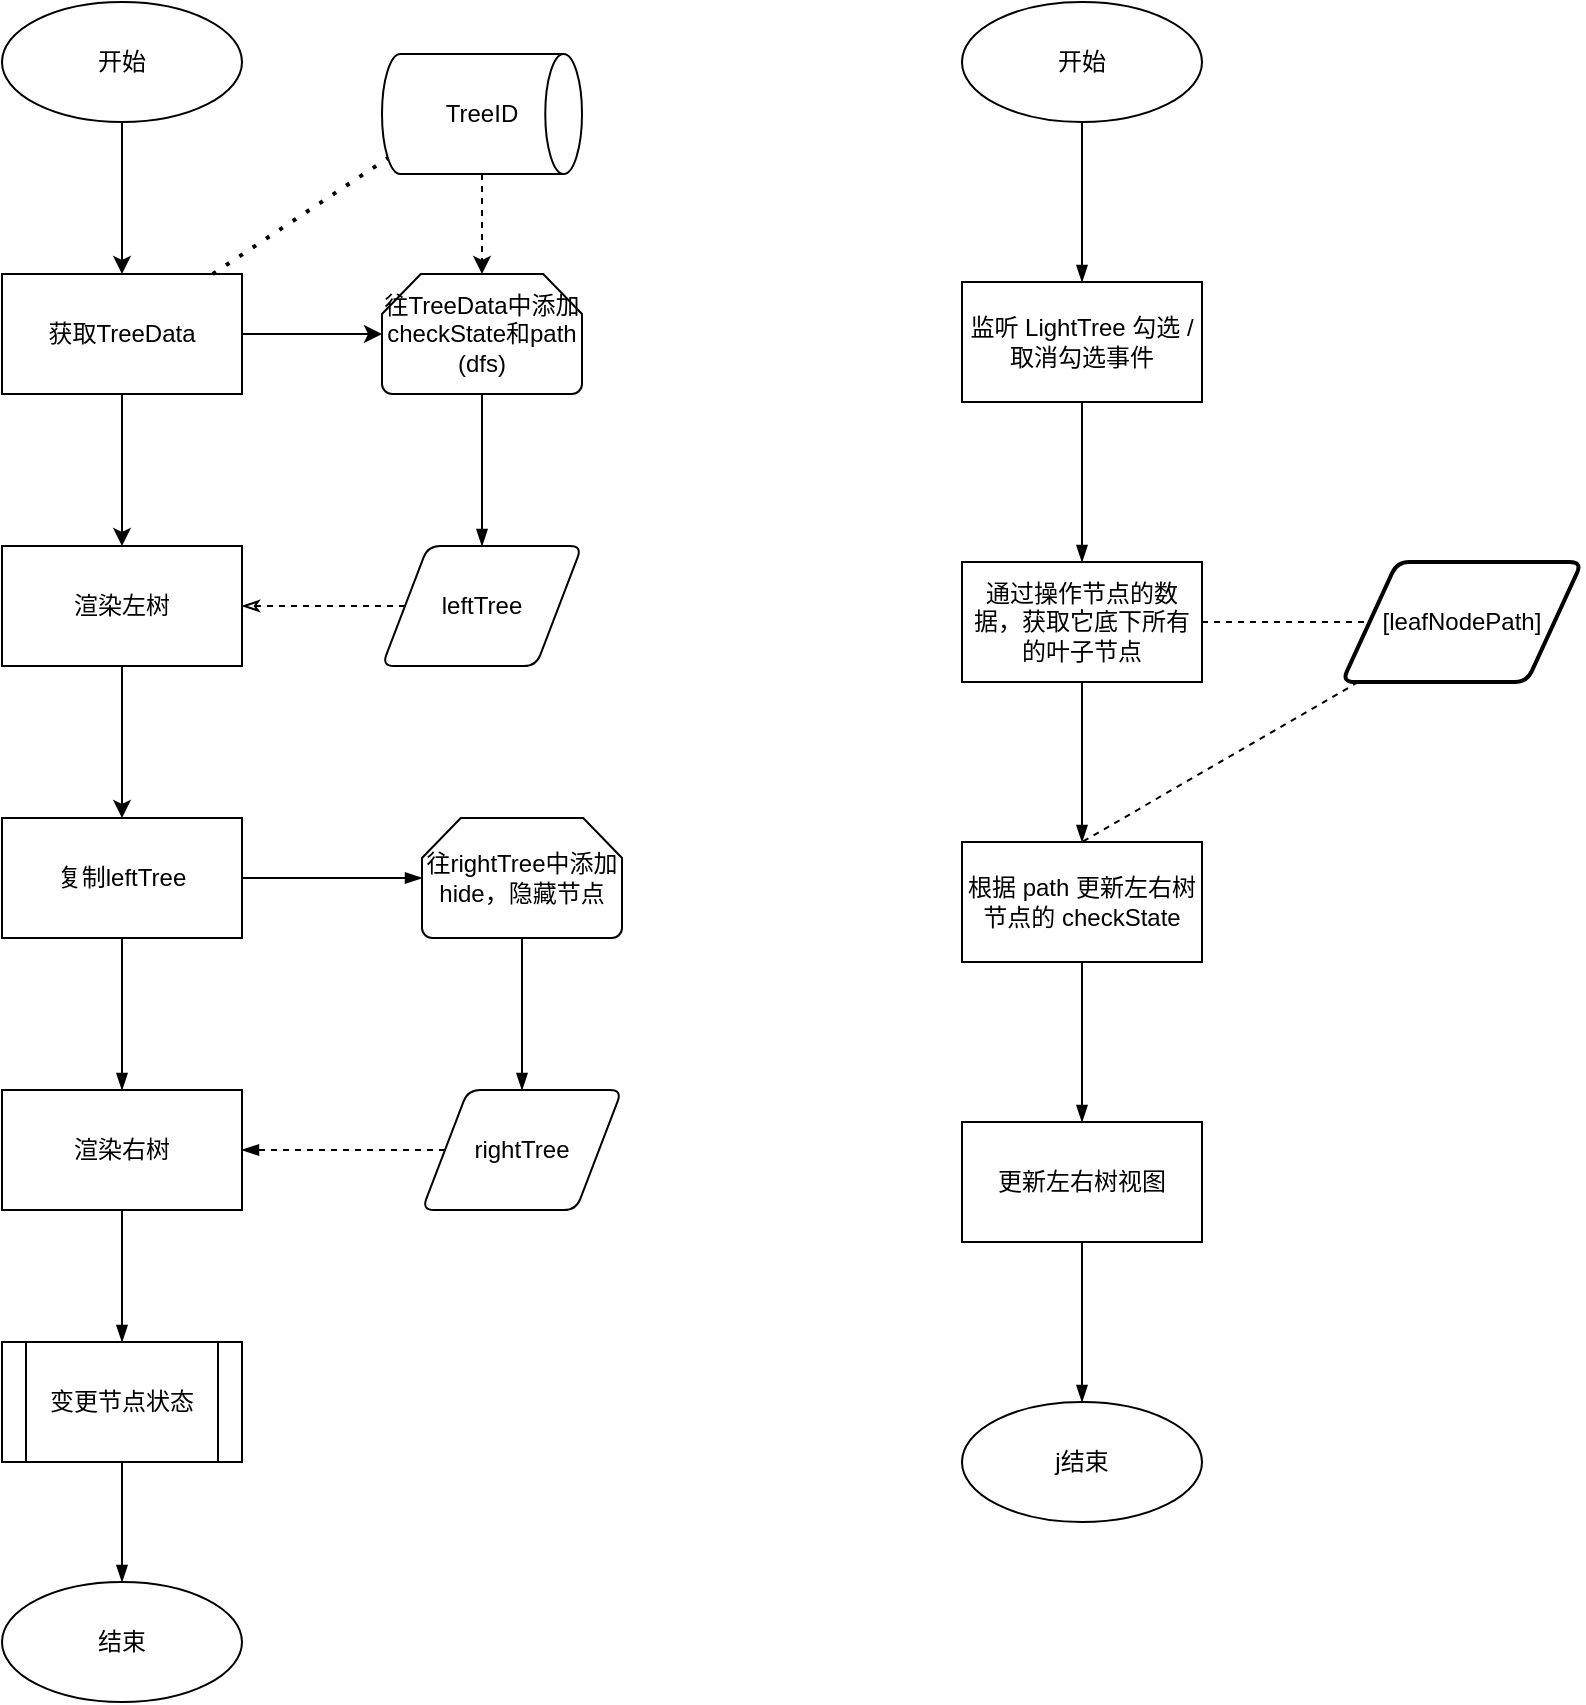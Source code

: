 <mxfile version="16.6.1" type="github" pages="3">
  <diagram id="j1KhcMk5d8YrrO3JOCNG" name="流程图">
    <mxGraphModel dx="1422" dy="762" grid="1" gridSize="10" guides="1" tooltips="1" connect="1" arrows="1" fold="1" page="1" pageScale="1" pageWidth="827" pageHeight="1169" math="0" shadow="0">
      <root>
        <mxCell id="0" />
        <mxCell id="1" parent="0" />
        <mxCell id="PoRlrT8lTsVCPJHmS7ri-5" value="" style="edgeStyle=orthogonalEdgeStyle;rounded=0;orthogonalLoop=1;jettySize=auto;html=1;" parent="1" source="PoRlrT8lTsVCPJHmS7ri-3" target="PoRlrT8lTsVCPJHmS7ri-4" edge="1">
          <mxGeometry relative="1" as="geometry" />
        </mxCell>
        <mxCell id="PoRlrT8lTsVCPJHmS7ri-3" value="开始" style="ellipse;whiteSpace=wrap;html=1;align=center;newEdgeStyle={&quot;edgeStyle&quot;:&quot;entityRelationEdgeStyle&quot;,&quot;startArrow&quot;:&quot;none&quot;,&quot;endArrow&quot;:&quot;none&quot;,&quot;segment&quot;:10,&quot;curved&quot;:1};treeFolding=1;treeMoving=1;fontFamily=Helvetica;fontSize=12;fontColor=rgb(0, 0, 0);strokeColor=rgb(0, 0, 0);fillColor=rgb(255, 255, 255);" parent="1" vertex="1">
          <mxGeometry x="160" y="70" width="120" height="60" as="geometry" />
        </mxCell>
        <mxCell id="PoRlrT8lTsVCPJHmS7ri-13" value="" style="edgeStyle=orthogonalEdgeStyle;rounded=0;orthogonalLoop=1;jettySize=auto;html=1;" parent="1" source="PoRlrT8lTsVCPJHmS7ri-4" target="PoRlrT8lTsVCPJHmS7ri-12" edge="1">
          <mxGeometry relative="1" as="geometry" />
        </mxCell>
        <mxCell id="2I-WM9mytzwpsGj2aSwz-2" value="" style="edgeStyle=orthogonalEdgeStyle;rounded=0;orthogonalLoop=1;jettySize=auto;html=1;" edge="1" parent="1" source="PoRlrT8lTsVCPJHmS7ri-4" target="2I-WM9mytzwpsGj2aSwz-5">
          <mxGeometry relative="1" as="geometry">
            <mxPoint x="360" y="240" as="targetPoint" />
          </mxGeometry>
        </mxCell>
        <mxCell id="PoRlrT8lTsVCPJHmS7ri-4" value="获取TreeData" style="whiteSpace=wrap;html=1;" parent="1" vertex="1">
          <mxGeometry x="160" y="206" width="120" height="60" as="geometry" />
        </mxCell>
        <mxCell id="4qclpJWFvZXqjJmkNgJn-2" value="" style="edgeStyle=orthogonalEdgeStyle;rounded=0;orthogonalLoop=1;jettySize=auto;html=1;" parent="1" source="PoRlrT8lTsVCPJHmS7ri-12" target="4qclpJWFvZXqjJmkNgJn-1" edge="1">
          <mxGeometry relative="1" as="geometry" />
        </mxCell>
        <mxCell id="PoRlrT8lTsVCPJHmS7ri-12" value="渲染左树" style="whiteSpace=wrap;html=1;" parent="1" vertex="1">
          <mxGeometry x="160" y="342" width="120" height="60" as="geometry" />
        </mxCell>
        <mxCell id="2I-WM9mytzwpsGj2aSwz-29" value="" style="edgeStyle=orthogonalEdgeStyle;rounded=0;orthogonalLoop=1;jettySize=auto;html=1;endArrow=blockThin;endFill=1;" edge="1" parent="1" source="4qclpJWFvZXqjJmkNgJn-1" target="2I-WM9mytzwpsGj2aSwz-27">
          <mxGeometry relative="1" as="geometry" />
        </mxCell>
        <mxCell id="2I-WM9mytzwpsGj2aSwz-37" value="" style="edgeStyle=orthogonalEdgeStyle;rounded=0;orthogonalLoop=1;jettySize=auto;html=1;endArrow=blockThin;endFill=1;" edge="1" parent="1" source="4qclpJWFvZXqjJmkNgJn-1" target="2I-WM9mytzwpsGj2aSwz-36">
          <mxGeometry relative="1" as="geometry" />
        </mxCell>
        <mxCell id="4qclpJWFvZXqjJmkNgJn-1" value="复制leftTree" style="whiteSpace=wrap;html=1;" parent="1" vertex="1">
          <mxGeometry x="160" y="478" width="120" height="60" as="geometry" />
        </mxCell>
        <mxCell id="4qclpJWFvZXqjJmkNgJn-3" value="结束" style="ellipse;whiteSpace=wrap;html=1;" parent="1" vertex="1">
          <mxGeometry x="160" y="860" width="120" height="60" as="geometry" />
        </mxCell>
        <mxCell id="2I-WM9mytzwpsGj2aSwz-4" value="" style="edgeStyle=orthogonalEdgeStyle;rounded=0;orthogonalLoop=1;jettySize=auto;html=1;dashed=1;strokeWidth=1;" edge="1" parent="1" source="2I-WM9mytzwpsGj2aSwz-3" target="2I-WM9mytzwpsGj2aSwz-5">
          <mxGeometry relative="1" as="geometry">
            <mxPoint x="410" y="206" as="targetPoint" />
          </mxGeometry>
        </mxCell>
        <mxCell id="2I-WM9mytzwpsGj2aSwz-3" value="TreeID" style="strokeWidth=1;html=1;shape=mxgraph.flowchart.direct_data;whiteSpace=wrap;" vertex="1" parent="1">
          <mxGeometry x="350" y="96" width="100" height="60" as="geometry" />
        </mxCell>
        <mxCell id="2I-WM9mytzwpsGj2aSwz-32" value="" style="edgeStyle=orthogonalEdgeStyle;rounded=0;orthogonalLoop=1;jettySize=auto;html=1;endArrow=blockThin;endFill=1;strokeWidth=1;" edge="1" parent="1" source="2I-WM9mytzwpsGj2aSwz-5" target="2I-WM9mytzwpsGj2aSwz-31">
          <mxGeometry relative="1" as="geometry" />
        </mxCell>
        <mxCell id="2I-WM9mytzwpsGj2aSwz-5" value="往TreeData中添加checkState和path (dfs)" style="strokeWidth=1;html=1;shape=mxgraph.flowchart.loop_limit;whiteSpace=wrap;" vertex="1" parent="1">
          <mxGeometry x="350" y="206" width="100" height="60" as="geometry" />
        </mxCell>
        <mxCell id="2I-WM9mytzwpsGj2aSwz-27" value="渲染右树" style="rounded=0;whiteSpace=wrap;html=1;sketch=0;" vertex="1" parent="1">
          <mxGeometry x="160" y="614" width="120" height="60" as="geometry" />
        </mxCell>
        <mxCell id="2I-WM9mytzwpsGj2aSwz-33" value="" style="edgeStyle=orthogonalEdgeStyle;rounded=0;orthogonalLoop=1;jettySize=auto;html=1;endArrow=classicThin;endFill=0;dashed=1;" edge="1" parent="1" source="2I-WM9mytzwpsGj2aSwz-31" target="PoRlrT8lTsVCPJHmS7ri-12">
          <mxGeometry relative="1" as="geometry" />
        </mxCell>
        <mxCell id="2I-WM9mytzwpsGj2aSwz-31" value="leftTree" style="shape=parallelogram;html=1;strokeWidth=1;perimeter=parallelogramPerimeter;whiteSpace=wrap;rounded=1;arcSize=12;size=0.23;sketch=0;" vertex="1" parent="1">
          <mxGeometry x="350" y="342" width="100" height="60" as="geometry" />
        </mxCell>
        <mxCell id="2I-WM9mytzwpsGj2aSwz-39" value="" style="edgeStyle=orthogonalEdgeStyle;rounded=0;orthogonalLoop=1;jettySize=auto;html=1;endArrow=blockThin;endFill=1;strokeWidth=1;" edge="1" parent="1" source="2I-WM9mytzwpsGj2aSwz-36" target="2I-WM9mytzwpsGj2aSwz-38">
          <mxGeometry relative="1" as="geometry" />
        </mxCell>
        <mxCell id="2I-WM9mytzwpsGj2aSwz-36" value="往rightTree中添加hide，隐藏节点" style="strokeWidth=1;html=1;shape=mxgraph.flowchart.loop_limit;whiteSpace=wrap;sketch=0;" vertex="1" parent="1">
          <mxGeometry x="370" y="478" width="100" height="60" as="geometry" />
        </mxCell>
        <mxCell id="2I-WM9mytzwpsGj2aSwz-40" value="" style="edgeStyle=orthogonalEdgeStyle;rounded=0;orthogonalLoop=1;jettySize=auto;html=1;endArrow=blockThin;endFill=1;dashed=1;" edge="1" parent="1" source="2I-WM9mytzwpsGj2aSwz-38" target="2I-WM9mytzwpsGj2aSwz-27">
          <mxGeometry relative="1" as="geometry" />
        </mxCell>
        <mxCell id="2I-WM9mytzwpsGj2aSwz-38" value="rightTree" style="shape=parallelogram;html=1;strokeWidth=1;perimeter=parallelogramPerimeter;whiteSpace=wrap;rounded=1;arcSize=12;size=0.23;sketch=0;" vertex="1" parent="1">
          <mxGeometry x="370" y="614" width="100" height="60" as="geometry" />
        </mxCell>
        <mxCell id="2I-WM9mytzwpsGj2aSwz-49" value="" style="edgeStyle=orthogonalEdgeStyle;rounded=0;orthogonalLoop=1;jettySize=auto;html=1;endArrow=blockThin;endFill=1;strokeWidth=1;" edge="1" parent="1" source="2I-WM9mytzwpsGj2aSwz-43" target="2I-WM9mytzwpsGj2aSwz-48">
          <mxGeometry relative="1" as="geometry" />
        </mxCell>
        <mxCell id="2I-WM9mytzwpsGj2aSwz-43" value="开始" style="ellipse;whiteSpace=wrap;html=1;sketch=0;strokeWidth=1;" vertex="1" parent="1">
          <mxGeometry x="640" y="70" width="120" height="60" as="geometry" />
        </mxCell>
        <mxCell id="2I-WM9mytzwpsGj2aSwz-46" value="" style="endArrow=none;dashed=1;html=1;dashPattern=1 3;strokeWidth=2;rounded=0;entryX=0.03;entryY=0.867;entryDx=0;entryDy=0;entryPerimeter=0;" edge="1" parent="1" source="PoRlrT8lTsVCPJHmS7ri-4" target="2I-WM9mytzwpsGj2aSwz-3">
          <mxGeometry width="50" height="50" relative="1" as="geometry">
            <mxPoint x="280" y="286" as="sourcePoint" />
            <mxPoint x="350.711" y="236" as="targetPoint" />
          </mxGeometry>
        </mxCell>
        <mxCell id="2I-WM9mytzwpsGj2aSwz-59" value="" style="edgeStyle=orthogonalEdgeStyle;rounded=0;orthogonalLoop=1;jettySize=auto;html=1;endArrow=blockThin;endFill=1;strokeWidth=1;" edge="1" parent="1" source="2I-WM9mytzwpsGj2aSwz-48" target="2I-WM9mytzwpsGj2aSwz-58">
          <mxGeometry relative="1" as="geometry" />
        </mxCell>
        <mxCell id="2I-WM9mytzwpsGj2aSwz-48" value="监听 LightTree 勾选 / 取消勾选事件" style="whiteSpace=wrap;html=1;sketch=0;strokeWidth=1;" vertex="1" parent="1">
          <mxGeometry x="640" y="210" width="120" height="60" as="geometry" />
        </mxCell>
        <mxCell id="2I-WM9mytzwpsGj2aSwz-51" value="" style="edgeStyle=orthogonalEdgeStyle;rounded=0;orthogonalLoop=1;jettySize=auto;html=1;startArrow=none;endArrow=blockThin;endFill=1;" edge="1" parent="1" source="2I-WM9mytzwpsGj2aSwz-27" target="2I-WM9mytzwpsGj2aSwz-53">
          <mxGeometry relative="1" as="geometry">
            <mxPoint x="220" y="674" as="sourcePoint" />
            <mxPoint x="220" y="700" as="targetPoint" />
          </mxGeometry>
        </mxCell>
        <mxCell id="2I-WM9mytzwpsGj2aSwz-55" value="" style="edgeStyle=orthogonalEdgeStyle;rounded=0;orthogonalLoop=1;jettySize=auto;html=1;endArrow=blockThin;endFill=1;strokeWidth=1;" edge="1" parent="1" source="2I-WM9mytzwpsGj2aSwz-53" target="4qclpJWFvZXqjJmkNgJn-3">
          <mxGeometry relative="1" as="geometry" />
        </mxCell>
        <mxCell id="2I-WM9mytzwpsGj2aSwz-53" value="变更节点状态" style="shape=process;whiteSpace=wrap;html=1;backgroundOutline=1;sketch=0;strokeWidth=1;" vertex="1" parent="1">
          <mxGeometry x="160" y="740" width="120" height="60" as="geometry" />
        </mxCell>
        <mxCell id="2I-WM9mytzwpsGj2aSwz-61" value="" style="edgeStyle=orthogonalEdgeStyle;rounded=0;orthogonalLoop=1;jettySize=auto;html=1;endArrow=none;endFill=0;strokeWidth=1;dashed=1;" edge="1" parent="1" source="2I-WM9mytzwpsGj2aSwz-58" target="2I-WM9mytzwpsGj2aSwz-62">
          <mxGeometry relative="1" as="geometry">
            <mxPoint x="850" y="380" as="targetPoint" />
          </mxGeometry>
        </mxCell>
        <mxCell id="2I-WM9mytzwpsGj2aSwz-64" value="" style="edgeStyle=orthogonalEdgeStyle;rounded=0;orthogonalLoop=1;jettySize=auto;html=1;endArrow=blockThin;endFill=1;strokeWidth=1;" edge="1" parent="1" source="2I-WM9mytzwpsGj2aSwz-58" target="2I-WM9mytzwpsGj2aSwz-63">
          <mxGeometry relative="1" as="geometry" />
        </mxCell>
        <mxCell id="2I-WM9mytzwpsGj2aSwz-58" value="通过操作节点的数据，获取它底下所有的叶子节点" style="whiteSpace=wrap;html=1;sketch=0;strokeWidth=1;" vertex="1" parent="1">
          <mxGeometry x="640" y="350" width="120" height="60" as="geometry" />
        </mxCell>
        <mxCell id="2I-WM9mytzwpsGj2aSwz-62" value="[leafNodePath]" style="shape=parallelogram;html=1;strokeWidth=2;perimeter=parallelogramPerimeter;whiteSpace=wrap;rounded=1;arcSize=12;size=0.23;sketch=0;" vertex="1" parent="1">
          <mxGeometry x="830" y="350" width="120" height="60" as="geometry" />
        </mxCell>
        <mxCell id="2I-WM9mytzwpsGj2aSwz-68" value="" style="edgeStyle=orthogonalEdgeStyle;rounded=0;orthogonalLoop=1;jettySize=auto;html=1;endArrow=blockThin;endFill=1;strokeWidth=1;" edge="1" parent="1" source="2I-WM9mytzwpsGj2aSwz-63" target="2I-WM9mytzwpsGj2aSwz-66">
          <mxGeometry relative="1" as="geometry" />
        </mxCell>
        <mxCell id="2I-WM9mytzwpsGj2aSwz-63" value="根据 path 更新左右树节点的 checkState" style="whiteSpace=wrap;html=1;sketch=0;strokeWidth=1;" vertex="1" parent="1">
          <mxGeometry x="640" y="490" width="120" height="60" as="geometry" />
        </mxCell>
        <mxCell id="2I-WM9mytzwpsGj2aSwz-72" value="" style="edgeStyle=orthogonalEdgeStyle;rounded=0;orthogonalLoop=1;jettySize=auto;html=1;endArrow=blockThin;endFill=1;strokeWidth=1;" edge="1" parent="1" source="2I-WM9mytzwpsGj2aSwz-66" target="2I-WM9mytzwpsGj2aSwz-71">
          <mxGeometry relative="1" as="geometry" />
        </mxCell>
        <mxCell id="2I-WM9mytzwpsGj2aSwz-66" value="更新左右树视图" style="whiteSpace=wrap;html=1;sketch=0;strokeWidth=1;" vertex="1" parent="1">
          <mxGeometry x="640" y="630" width="120" height="60" as="geometry" />
        </mxCell>
        <mxCell id="2I-WM9mytzwpsGj2aSwz-70" value="" style="endArrow=none;dashed=1;html=1;rounded=0;strokeWidth=1;entryX=0.5;entryY=0;entryDx=0;entryDy=0;" edge="1" parent="1" source="2I-WM9mytzwpsGj2aSwz-62" target="2I-WM9mytzwpsGj2aSwz-63">
          <mxGeometry width="50" height="50" relative="1" as="geometry">
            <mxPoint x="890" y="460" as="sourcePoint" />
            <mxPoint x="890" y="480.711" as="targetPoint" />
          </mxGeometry>
        </mxCell>
        <mxCell id="2I-WM9mytzwpsGj2aSwz-71" value="j结束" style="ellipse;whiteSpace=wrap;html=1;sketch=0;strokeWidth=1;" vertex="1" parent="1">
          <mxGeometry x="640" y="770" width="120" height="60" as="geometry" />
        </mxCell>
      </root>
    </mxGraphModel>
  </diagram>
  <diagram id="2vc6M_FZixyS5Hz9G8G2" name="组件图">
    <mxGraphModel dx="1422" dy="762" grid="1" gridSize="10" guides="1" tooltips="1" connect="1" arrows="1" fold="1" page="1" pageScale="1" pageWidth="827" pageHeight="1169" math="0" shadow="0">
      <root>
        <mxCell id="g9CfsWrYsYb3RjGdotcy-0" />
        <mxCell id="g9CfsWrYsYb3RjGdotcy-1" parent="g9CfsWrYsYb3RjGdotcy-0" />
        <mxCell id="mYXo0Pjrm4Ynzor1bJqy-18" value="LeftTree" style="verticalAlign=top;align=left;spacingTop=8;spacingLeft=2;spacingRight=12;shape=cube;size=10;direction=south;fontStyle=4;html=1;rounded=0;shadow=0;comic=0;labelBackgroundColor=none;strokeWidth=1;fontFamily=Verdana;fontSize=12" parent="g9CfsWrYsYb3RjGdotcy-1" vertex="1">
          <mxGeometry x="20" y="140" width="330" height="220" as="geometry" />
        </mxCell>
        <mxCell id="mYXo0Pjrm4Ynzor1bJqy-19" value="RightTree" style="verticalAlign=top;align=left;spacingTop=8;spacingLeft=2;spacingRight=12;shape=cube;size=10;direction=south;fontStyle=4;html=1;rounded=0;shadow=0;comic=0;labelBackgroundColor=none;strokeWidth=1;fontFamily=Verdana;fontSize=12" parent="g9CfsWrYsYb3RjGdotcy-1" vertex="1">
          <mxGeometry x="430" y="140" width="330" height="220" as="geometry" />
        </mxCell>
        <mxCell id="mYXo0Pjrm4Ynzor1bJqy-20" value="TransferTree" style="verticalAlign=top;align=left;spacingTop=8;spacingLeft=2;spacingRight=12;shape=cube;size=10;direction=south;fontStyle=4;html=1;rounded=0;shadow=0;comic=0;labelBackgroundColor=none;strokeWidth=1;fontFamily=Verdana;fontSize=12" parent="g9CfsWrYsYb3RjGdotcy-1" vertex="1">
          <mxGeometry x="270" y="480" width="260" height="150" as="geometry" />
        </mxCell>
        <mxCell id="mYXo0Pjrm4Ynzor1bJqy-22" value="SfLightTree" style="shape=component;align=left;spacingLeft=36;rounded=0;shadow=0;comic=0;labelBackgroundColor=none;strokeWidth=1;fontFamily=Verdana;fontSize=12;html=1;" parent="g9CfsWrYsYb3RjGdotcy-1" vertex="1">
          <mxGeometry x="210" y="205" width="120" height="60" as="geometry" />
        </mxCell>
        <mxCell id="mYXo0Pjrm4Ynzor1bJqy-23" value="" style="ellipse;whiteSpace=wrap;html=1;rounded=0;shadow=0;comic=0;labelBackgroundColor=none;strokeWidth=1;fontFamily=Verdana;fontSize=12;align=center;" parent="g9CfsWrYsYb3RjGdotcy-1" vertex="1">
          <mxGeometry x="260" y="300" width="20" height="20" as="geometry" />
        </mxCell>
        <mxCell id="mYXo0Pjrm4Ynzor1bJqy-24" value="SfLightTree" style="shape=component;align=left;spacingLeft=36;rounded=0;shadow=0;comic=0;labelBackgroundColor=none;strokeWidth=1;fontFamily=Verdana;fontSize=12;html=1;" parent="g9CfsWrYsYb3RjGdotcy-1" vertex="1">
          <mxGeometry x="460" y="205" width="120" height="60" as="geometry" />
        </mxCell>
        <mxCell id="mYXo0Pjrm4Ynzor1bJqy-25" value="&amp;laquo;interface&amp;raquo;&lt;br&gt;&lt;b&gt;Name&lt;/b&gt;" style="html=1;rounded=0;shadow=0;comic=0;labelBackgroundColor=none;strokeWidth=1;fontFamily=Verdana;fontSize=12;align=center;" parent="g9CfsWrYsYb3RjGdotcy-1" vertex="1">
          <mxGeometry x="620" y="210" width="110" height="50" as="geometry" />
        </mxCell>
        <mxCell id="mYXo0Pjrm4Ynzor1bJqy-26" value="" style="ellipse;whiteSpace=wrap;html=1;rounded=0;shadow=0;comic=0;labelBackgroundColor=none;strokeWidth=1;fontFamily=Verdana;fontSize=12;align=center;" parent="g9CfsWrYsYb3RjGdotcy-1" vertex="1">
          <mxGeometry x="520" y="300" width="20" height="20" as="geometry" />
        </mxCell>
        <mxCell id="mYXo0Pjrm4Ynzor1bJqy-27" value="TransferTree" style="shape=component;align=left;spacingLeft=36;rounded=0;shadow=0;comic=0;labelBackgroundColor=none;strokeWidth=1;fontFamily=Verdana;fontSize=12;html=1;" parent="g9CfsWrYsYb3RjGdotcy-1" vertex="1">
          <mxGeometry x="340" y="530" width="120" height="60" as="geometry" />
        </mxCell>
        <mxCell id="mYXo0Pjrm4Ynzor1bJqy-28" style="edgeStyle=none;rounded=0;html=1;dashed=1;labelBackgroundColor=none;startArrow=none;startFill=0;startSize=8;endArrow=open;endFill=0;endSize=16;fontFamily=Verdana;fontSize=12;" parent="g9CfsWrYsYb3RjGdotcy-1" source="mYXo0Pjrm4Ynzor1bJqy-27" target="mYXo0Pjrm4Ynzor1bJqy-23" edge="1">
          <mxGeometry relative="1" as="geometry" />
        </mxCell>
        <mxCell id="mYXo0Pjrm4Ynzor1bJqy-29" style="edgeStyle=none;rounded=0;html=1;dashed=1;labelBackgroundColor=none;startArrow=none;startFill=0;startSize=8;endArrow=open;endFill=0;endSize=16;fontFamily=Verdana;fontSize=12;" parent="g9CfsWrYsYb3RjGdotcy-1" source="mYXo0Pjrm4Ynzor1bJqy-27" target="mYXo0Pjrm4Ynzor1bJqy-26" edge="1">
          <mxGeometry relative="1" as="geometry" />
        </mxCell>
        <mxCell id="mYXo0Pjrm4Ynzor1bJqy-30" style="edgeStyle=elbowEdgeStyle;rounded=0;html=1;labelBackgroundColor=none;startArrow=none;startFill=0;startSize=8;endArrow=none;endFill=0;endSize=16;fontFamily=Verdana;fontSize=12;" parent="g9CfsWrYsYb3RjGdotcy-1" source="mYXo0Pjrm4Ynzor1bJqy-26" target="mYXo0Pjrm4Ynzor1bJqy-24" edge="1">
          <mxGeometry relative="1" as="geometry" />
        </mxCell>
        <mxCell id="mYXo0Pjrm4Ynzor1bJqy-31" style="edgeStyle=elbowEdgeStyle;rounded=0;html=1;labelBackgroundColor=none;startArrow=none;startFill=0;startSize=8;endArrow=none;endFill=0;endSize=16;fontFamily=Verdana;fontSize=12;" parent="g9CfsWrYsYb3RjGdotcy-1" source="mYXo0Pjrm4Ynzor1bJqy-23" target="mYXo0Pjrm4Ynzor1bJqy-22" edge="1">
          <mxGeometry relative="1" as="geometry" />
        </mxCell>
        <mxCell id="mYXo0Pjrm4Ynzor1bJqy-33" style="edgeStyle=orthogonalEdgeStyle;rounded=0;html=1;dashed=1;labelBackgroundColor=none;startArrow=none;startFill=0;startSize=8;endArrow=open;endFill=0;endSize=16;fontFamily=Verdana;fontSize=12;" parent="g9CfsWrYsYb3RjGdotcy-1" source="mYXo0Pjrm4Ynzor1bJqy-24" target="mYXo0Pjrm4Ynzor1bJqy-25" edge="1">
          <mxGeometry relative="1" as="geometry" />
        </mxCell>
        <mxCell id="mYXo0Pjrm4Ynzor1bJqy-34" style="edgeStyle=orthogonalEdgeStyle;rounded=0;html=1;labelBackgroundColor=none;startArrow=none;startFill=0;startSize=8;endArrow=none;endFill=0;endSize=16;fontFamily=Verdana;fontSize=12;" parent="g9CfsWrYsYb3RjGdotcy-1" source="mYXo0Pjrm4Ynzor1bJqy-20" target="mYXo0Pjrm4Ynzor1bJqy-19" edge="1">
          <mxGeometry relative="1" as="geometry">
            <Array as="points">
              <mxPoint x="595" y="555" />
            </Array>
          </mxGeometry>
        </mxCell>
        <mxCell id="mYXo0Pjrm4Ynzor1bJqy-35" style="edgeStyle=orthogonalEdgeStyle;rounded=0;html=1;labelBackgroundColor=none;startArrow=none;startFill=0;startSize=8;endArrow=none;endFill=0;endSize=16;fontFamily=Verdana;fontSize=12;" parent="g9CfsWrYsYb3RjGdotcy-1" source="mYXo0Pjrm4Ynzor1bJqy-20" target="mYXo0Pjrm4Ynzor1bJqy-18" edge="1">
          <mxGeometry relative="1" as="geometry">
            <Array as="points">
              <mxPoint x="185" y="555" />
            </Array>
          </mxGeometry>
        </mxCell>
      </root>
    </mxGraphModel>
  </diagram>
  <diagram id="rz8zRisVhbEOnXeEeDrc" name="数据流图">
    <mxGraphModel dx="595" dy="762" grid="1" gridSize="10" guides="1" tooltips="1" connect="1" arrows="1" fold="1" page="1" pageScale="1" pageWidth="827" pageHeight="1169" math="0" shadow="0">
      <root>
        <mxCell id="u2Qi_Y9LGrvj3S1nNgGN-0" />
        <mxCell id="u2Qi_Y9LGrvj3S1nNgGN-1" parent="u2Qi_Y9LGrvj3S1nNgGN-0" />
        <mxCell id="YoE8wWXMuoe27GaOqyIO-0" value="" style="edgeStyle=orthogonalEdgeStyle;rounded=0;orthogonalLoop=1;jettySize=auto;html=1;" edge="1" parent="u2Qi_Y9LGrvj3S1nNgGN-1" source="ol3grwnFeKPGvdhjSbpv-0" target="YoE8wWXMuoe27GaOqyIO-8">
          <mxGeometry relative="1" as="geometry" />
        </mxCell>
        <mxCell id="ol3grwnFeKPGvdhjSbpv-0" value="勾选的用户ID" style="html=1;dashed=0;whitespace=wrap;shape=partialRectangle;right=0;left=0;" parent="u2Qi_Y9LGrvj3S1nNgGN-1" vertex="1">
          <mxGeometry x="966" y="220" width="100" height="30" as="geometry" />
        </mxCell>
        <mxCell id="YoE8wWXMuoe27GaOqyIO-6" style="edgeStyle=none;html=1;labelBackgroundColor=none;startFill=0;startSize=8;endFill=1;endSize=8;fontFamily=Verdana;fontSize=12;rounded=0;" edge="1" parent="u2Qi_Y9LGrvj3S1nNgGN-1" target="YoE8wWXMuoe27GaOqyIO-8">
          <mxGeometry relative="1" as="geometry">
            <mxPoint x="836" y="361" as="sourcePoint" />
          </mxGeometry>
        </mxCell>
        <mxCell id="YoE8wWXMuoe27GaOqyIO-7" value="用户树" style="edgeLabel;html=1;align=center;verticalAlign=middle;resizable=0;points=[];" vertex="1" connectable="0" parent="YoE8wWXMuoe27GaOqyIO-6">
          <mxGeometry x="0.285" y="-1" relative="1" as="geometry">
            <mxPoint as="offset" />
          </mxGeometry>
        </mxCell>
        <mxCell id="YoE8wWXMuoe27GaOqyIO-8" value="1" style="swimlane;html=1;fontStyle=0;childLayout=stackLayout;horizontal=1;startSize=26;fillColor=#e0e0e0;horizontalStack=0;resizeParent=1;resizeLast=0;collapsible=1;marginBottom=0;swimlaneFillColor=#ffffff;align=center;rounded=1;shadow=0;comic=0;labelBackgroundColor=none;strokeWidth=1;fontFamily=Verdana;fontSize=12" vertex="1" parent="u2Qi_Y9LGrvj3S1nNgGN-1">
          <mxGeometry x="946" y="335" width="140" height="52" as="geometry" />
        </mxCell>
        <mxCell id="YoE8wWXMuoe27GaOqyIO-9" value="处理用户树" style="text;html=1;strokeColor=none;fillColor=none;spacingLeft=4;spacingRight=4;whiteSpace=wrap;overflow=hidden;rotatable=0;points=[[0,0.5],[1,0.5]];portConstraint=eastwest;align=center;" vertex="1" parent="YoE8wWXMuoe27GaOqyIO-8">
          <mxGeometry y="26" width="140" height="26" as="geometry" />
        </mxCell>
        <mxCell id="YoE8wWXMuoe27GaOqyIO-10" value="2" style="swimlane;html=1;fontStyle=0;childLayout=stackLayout;horizontal=1;startSize=26;fillColor=#e0e0e0;horizontalStack=0;resizeParent=1;resizeLast=0;collapsible=1;marginBottom=0;swimlaneFillColor=#ffffff;align=center;rounded=1;shadow=0;comic=0;labelBackgroundColor=none;strokeWidth=1;fontFamily=Verdana;fontSize=12" vertex="1" parent="u2Qi_Y9LGrvj3S1nNgGN-1">
          <mxGeometry x="1306" y="335" width="140" height="52" as="geometry">
            <mxRectangle x="1220" y="350" width="40" height="26" as="alternateBounds" />
          </mxGeometry>
        </mxCell>
        <mxCell id="YoE8wWXMuoe27GaOqyIO-11" value="处理左树" style="text;html=1;strokeColor=none;fillColor=none;spacingLeft=4;spacingRight=4;whiteSpace=wrap;overflow=hidden;rotatable=0;points=[[0,0.5],[1,0.5]];portConstraint=eastwest;align=center;" vertex="1" parent="YoE8wWXMuoe27GaOqyIO-10">
          <mxGeometry y="26" width="140" height="26" as="geometry" />
        </mxCell>
        <mxCell id="YoE8wWXMuoe27GaOqyIO-12" style="edgeStyle=none;html=1;labelBackgroundColor=none;startFill=0;startSize=8;endFill=1;endSize=8;fontFamily=Verdana;fontSize=12;rounded=0;" edge="1" parent="u2Qi_Y9LGrvj3S1nNgGN-1" source="YoE8wWXMuoe27GaOqyIO-8" target="YoE8wWXMuoe27GaOqyIO-10">
          <mxGeometry relative="1" as="geometry">
            <mxPoint x="966" y="312.571" as="targetPoint" />
          </mxGeometry>
        </mxCell>
        <mxCell id="YoE8wWXMuoe27GaOqyIO-13" value="带勾选状态的用户树" style="edgeLabel;html=1;align=center;verticalAlign=middle;resizable=0;points=[];" vertex="1" connectable="0" parent="YoE8wWXMuoe27GaOqyIO-12">
          <mxGeometry x="-0.139" y="-1" relative="1" as="geometry">
            <mxPoint as="offset" />
          </mxGeometry>
        </mxCell>
        <mxCell id="YoE8wWXMuoe27GaOqyIO-14" value="3" style="swimlane;html=1;fontStyle=0;childLayout=stackLayout;horizontal=1;startSize=26;fillColor=#e0e0e0;horizontalStack=0;resizeParent=1;resizeLast=0;collapsible=1;marginBottom=0;swimlaneFillColor=#ffffff;align=center;rounded=1;shadow=0;comic=0;labelBackgroundColor=none;strokeWidth=1;fontFamily=Verdana;fontSize=12" vertex="1" parent="u2Qi_Y9LGrvj3S1nNgGN-1">
          <mxGeometry x="1506" y="535" width="140" height="52" as="geometry">
            <mxRectangle x="1220" y="350" width="40" height="26" as="alternateBounds" />
          </mxGeometry>
        </mxCell>
        <mxCell id="YoE8wWXMuoe27GaOqyIO-15" value="处理右树" style="text;html=1;strokeColor=none;fillColor=none;spacingLeft=4;spacingRight=4;whiteSpace=wrap;overflow=hidden;rotatable=0;points=[[0,0.5],[1,0.5]];portConstraint=eastwest;align=center;" vertex="1" parent="YoE8wWXMuoe27GaOqyIO-14">
          <mxGeometry y="26" width="140" height="26" as="geometry" />
        </mxCell>
        <mxCell id="YoE8wWXMuoe27GaOqyIO-16" value="&lt;span&gt;界面渲染处理&lt;/span&gt;" style="shape=ellipse;html=1;dashed=0;whitespace=wrap;perimeter=ellipsePerimeter;" vertex="1" parent="u2Qi_Y9LGrvj3S1nNgGN-1">
          <mxGeometry x="1526" y="410" width="100" height="50" as="geometry" />
        </mxCell>
        <mxCell id="YoE8wWXMuoe27GaOqyIO-17" value="" style="edgeStyle=orthogonalEdgeStyle;rounded=0;orthogonalLoop=1;jettySize=auto;html=1;startArrow=none;" edge="1" parent="u2Qi_Y9LGrvj3S1nNgGN-1" source="YoE8wWXMuoe27GaOqyIO-16" target="YoE8wWXMuoe27GaOqyIO-14">
          <mxGeometry relative="1" as="geometry" />
        </mxCell>
        <mxCell id="YoE8wWXMuoe27GaOqyIO-18" value="" style="edgeStyle=orthogonalEdgeStyle;rounded=0;orthogonalLoop=1;jettySize=auto;html=1;endArrow=none;" edge="1" parent="u2Qi_Y9LGrvj3S1nNgGN-1" source="YoE8wWXMuoe27GaOqyIO-10" target="YoE8wWXMuoe27GaOqyIO-16">
          <mxGeometry relative="1" as="geometry">
            <mxPoint x="1176" y="311" as="sourcePoint" />
            <mxPoint x="1306" y="485" as="targetPoint" />
          </mxGeometry>
        </mxCell>
        <mxCell id="YoE8wWXMuoe27GaOqyIO-19" value="带勾选状态和属性路径的左树" style="edgeLabel;html=1;align=center;verticalAlign=middle;resizable=0;points=[];" vertex="1" connectable="0" parent="YoE8wWXMuoe27GaOqyIO-18">
          <mxGeometry x="-0.276" y="-2" relative="1" as="geometry">
            <mxPoint x="45" y="-8" as="offset" />
          </mxGeometry>
        </mxCell>
        <mxCell id="YoE8wWXMuoe27GaOqyIO-20" style="edgeStyle=orthogonalEdgeStyle;rounded=0;orthogonalLoop=1;jettySize=auto;html=1;exitX=0;exitY=0.5;exitDx=0;exitDy=0;" edge="1" parent="u2Qi_Y9LGrvj3S1nNgGN-1" source="YoE8wWXMuoe27GaOqyIO-22">
          <mxGeometry relative="1" as="geometry">
            <mxPoint x="1076" y="561" as="targetPoint" />
          </mxGeometry>
        </mxCell>
        <mxCell id="YoE8wWXMuoe27GaOqyIO-21" value="带状态的用户树" style="edgeLabel;html=1;align=center;verticalAlign=middle;resizable=0;points=[];" vertex="1" connectable="0" parent="YoE8wWXMuoe27GaOqyIO-20">
          <mxGeometry x="-0.151" y="3" relative="1" as="geometry">
            <mxPoint as="offset" />
          </mxGeometry>
        </mxCell>
        <mxCell id="YoE8wWXMuoe27GaOqyIO-22" value="界面渲染处理" style="shape=ellipse;html=1;dashed=0;whitespace=wrap;perimeter=ellipsePerimeter;" vertex="1" parent="u2Qi_Y9LGrvj3S1nNgGN-1">
          <mxGeometry x="1256" y="536" width="100" height="50" as="geometry" />
        </mxCell>
        <mxCell id="YoE8wWXMuoe27GaOqyIO-23" style="edgeStyle=orthogonalEdgeStyle;rounded=0;orthogonalLoop=1;jettySize=auto;html=1;" edge="1" parent="u2Qi_Y9LGrvj3S1nNgGN-1" source="YoE8wWXMuoe27GaOqyIO-14" target="YoE8wWXMuoe27GaOqyIO-22">
          <mxGeometry relative="1" as="geometry" />
        </mxCell>
        <mxCell id="YoE8wWXMuoe27GaOqyIO-24" value="右树数据" style="edgeLabel;html=1;align=center;verticalAlign=middle;resizable=0;points=[];" vertex="1" connectable="0" parent="YoE8wWXMuoe27GaOqyIO-23">
          <mxGeometry x="-0.168" relative="1" as="geometry">
            <mxPoint as="offset" />
          </mxGeometry>
        </mxCell>
        <mxCell id="YoE8wWXMuoe27GaOqyIO-31" style="edgeStyle=orthogonalEdgeStyle;rounded=0;orthogonalLoop=1;jettySize=auto;html=1;exitX=0.5;exitY=1;exitDx=0;exitDy=0;entryX=0.25;entryY=0;entryDx=0;entryDy=0;" edge="1" parent="u2Qi_Y9LGrvj3S1nNgGN-1" source="YoE8wWXMuoe27GaOqyIO-25" target="YoE8wWXMuoe27GaOqyIO-14">
          <mxGeometry relative="1" as="geometry">
            <mxPoint x="1431" y="473" as="targetPoint" />
          </mxGeometry>
        </mxCell>
        <mxCell id="YoE8wWXMuoe27GaOqyIO-32" value="复制" style="edgeLabel;html=1;align=center;verticalAlign=middle;resizable=0;points=[];" vertex="1" connectable="0" parent="YoE8wWXMuoe27GaOqyIO-31">
          <mxGeometry x="-0.124" y="3" relative="1" as="geometry">
            <mxPoint y="1" as="offset" />
          </mxGeometry>
        </mxCell>
        <mxCell id="YoE8wWXMuoe27GaOqyIO-25" value="左树数据" style="html=1;dashed=0;whitespace=wrap;shape=partialRectangle;right=0;left=0;" vertex="1" parent="u2Qi_Y9LGrvj3S1nNgGN-1">
          <mxGeometry x="1326" y="430" width="100" height="30" as="geometry" />
        </mxCell>
        <mxCell id="YoE8wWXMuoe27GaOqyIO-26" value="" style="edgeStyle=orthogonalEdgeStyle;rounded=0;orthogonalLoop=1;jettySize=auto;html=1;" edge="1" parent="u2Qi_Y9LGrvj3S1nNgGN-1" source="YoE8wWXMuoe27GaOqyIO-10" target="YoE8wWXMuoe27GaOqyIO-25">
          <mxGeometry relative="1" as="geometry" />
        </mxCell>
        <mxCell id="YoE8wWXMuoe27GaOqyIO-27" value="右树数据" style="html=1;dashed=0;whitespace=wrap;shape=partialRectangle;right=0;left=0;" vertex="1" parent="u2Qi_Y9LGrvj3S1nNgGN-1">
          <mxGeometry x="1526" y="645" width="100" height="30" as="geometry" />
        </mxCell>
        <mxCell id="YoE8wWXMuoe27GaOqyIO-28" value="" style="edgeStyle=orthogonalEdgeStyle;rounded=0;orthogonalLoop=1;jettySize=auto;html=1;" edge="1" parent="u2Qi_Y9LGrvj3S1nNgGN-1" source="YoE8wWXMuoe27GaOqyIO-14" target="YoE8wWXMuoe27GaOqyIO-27">
          <mxGeometry relative="1" as="geometry" />
        </mxCell>
        <mxCell id="YoE8wWXMuoe27GaOqyIO-30" value="" style="edgeStyle=orthogonalEdgeStyle;rounded=0;orthogonalLoop=1;jettySize=auto;html=1;" edge="1" parent="u2Qi_Y9LGrvj3S1nNgGN-1" source="YoE8wWXMuoe27GaOqyIO-29" target="YoE8wWXMuoe27GaOqyIO-10">
          <mxGeometry relative="1" as="geometry" />
        </mxCell>
        <mxCell id="YoE8wWXMuoe27GaOqyIO-29" value="勾选节点" style="shape=ellipse;html=1;dashed=0;whitespace=wrap;perimeter=ellipsePerimeter;" vertex="1" parent="u2Qi_Y9LGrvj3S1nNgGN-1">
          <mxGeometry x="1326" y="210" width="100" height="50" as="geometry" />
        </mxCell>
      </root>
    </mxGraphModel>
  </diagram>
</mxfile>
